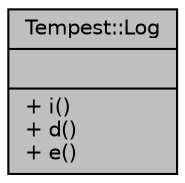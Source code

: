 digraph "Tempest::Log"
{
  edge [fontname="Helvetica",fontsize="10",labelfontname="Helvetica",labelfontsize="10"];
  node [fontname="Helvetica",fontsize="10",shape=record];
  Node1 [label="{Tempest::Log\n||+ i()\l+ d()\l+ e()\l}",height=0.2,width=0.4,color="black", fillcolor="grey75", style="filled", fontcolor="black"];
}
